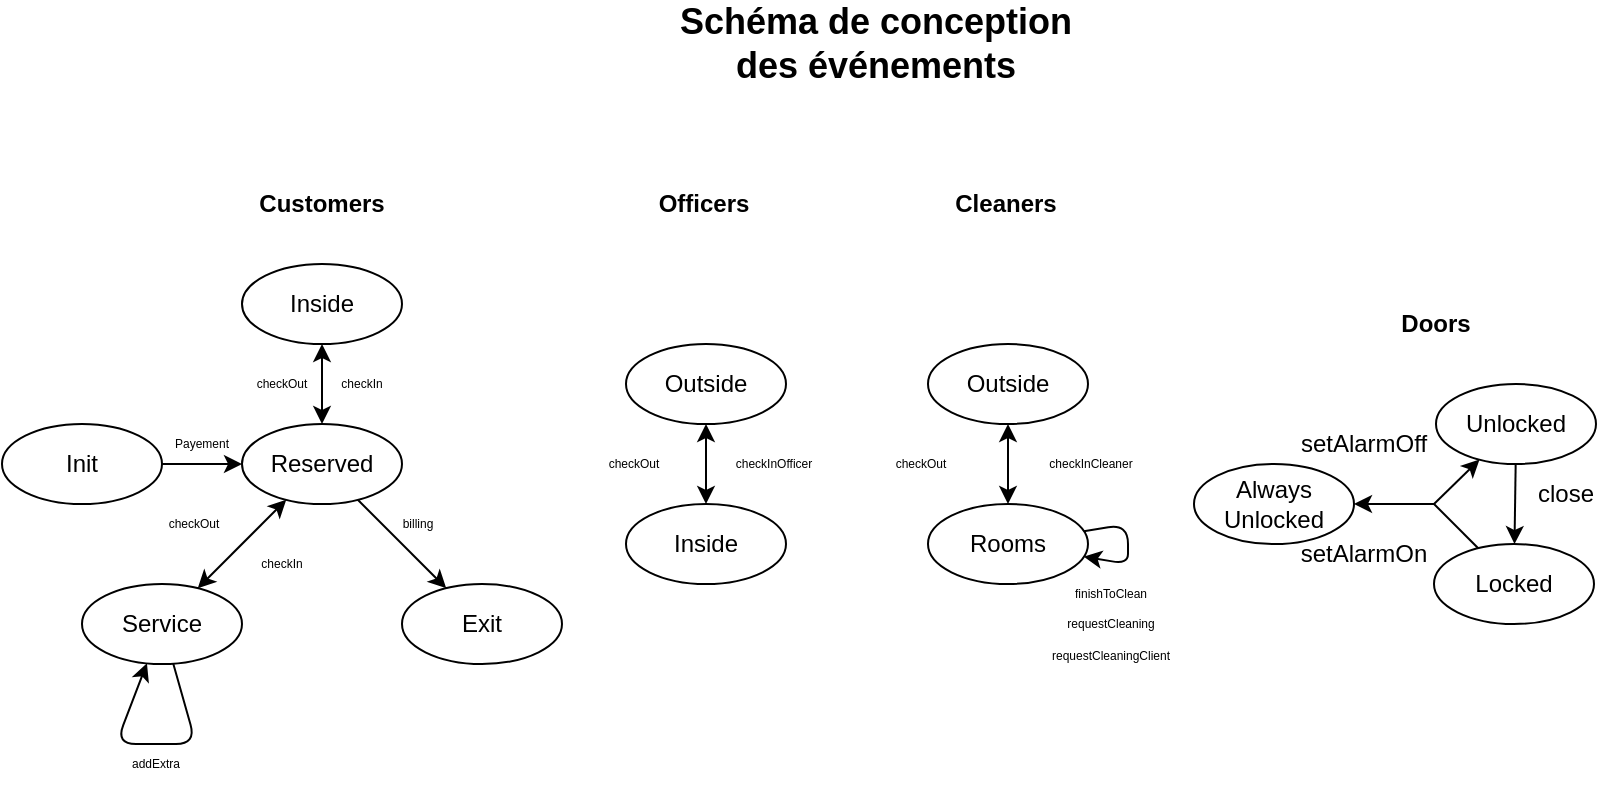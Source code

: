 <mxfile version="13.7.9" type="device"><diagram id="ZraS_0X_WGu9lrqXPS7P" name="Page-1"><mxGraphModel dx="331" dy="191" grid="0" gridSize="10" guides="1" tooltips="1" connect="1" arrows="1" fold="1" page="1" pageScale="1" pageWidth="827" pageHeight="1169" math="0" shadow="0"><root><mxCell id="0"/><mxCell id="1" parent="0"/><mxCell id="4WXW8zboLFEYp_F8zQzY-1" value="Init" style="ellipse;whiteSpace=wrap;html=1;" parent="1" vertex="1"><mxGeometry x="3" y="240" width="80" height="40" as="geometry"/></mxCell><mxCell id="4WXW8zboLFEYp_F8zQzY-2" value="Schéma de conception des événements" style="text;html=1;strokeColor=none;fillColor=none;align=center;verticalAlign=middle;whiteSpace=wrap;rounded=0;fontSize=18;fontStyle=1" parent="1" vertex="1"><mxGeometry x="330" y="40" width="220" height="20" as="geometry"/></mxCell><mxCell id="4WXW8zboLFEYp_F8zQzY-3" value="Reserved" style="ellipse;whiteSpace=wrap;html=1;" parent="1" vertex="1"><mxGeometry x="123" y="240" width="80" height="40" as="geometry"/></mxCell><mxCell id="4WXW8zboLFEYp_F8zQzY-4" value="" style="endArrow=classic;html=1;fontSize=18;" parent="1" source="4WXW8zboLFEYp_F8zQzY-1" target="4WXW8zboLFEYp_F8zQzY-3" edge="1"><mxGeometry width="50" height="50" relative="1" as="geometry"><mxPoint x="78" y="390" as="sourcePoint"/><mxPoint x="128" y="340" as="targetPoint"/></mxGeometry></mxCell><mxCell id="4WXW8zboLFEYp_F8zQzY-5" value="&lt;font style=&quot;font-size: 6px;&quot;&gt;Payement&lt;/font&gt;" style="text;html=1;strokeColor=none;fillColor=none;align=center;verticalAlign=middle;whiteSpace=wrap;rounded=0;fontSize=6;" parent="1" vertex="1"><mxGeometry x="83" y="240" width="40" height="20" as="geometry"/></mxCell><mxCell id="4WXW8zboLFEYp_F8zQzY-6" value="Inside" style="ellipse;whiteSpace=wrap;html=1;" parent="1" vertex="1"><mxGeometry x="123" y="160" width="80" height="40" as="geometry"/></mxCell><mxCell id="4WXW8zboLFEYp_F8zQzY-7" value="" style="endArrow=classic;html=1;fontSize=18;startArrow=classic;startFill=1;" parent="1" source="4WXW8zboLFEYp_F8zQzY-3" target="4WXW8zboLFEYp_F8zQzY-6" edge="1"><mxGeometry width="50" height="50" relative="1" as="geometry"><mxPoint x="133" y="190" as="sourcePoint"/><mxPoint x="173" y="190" as="targetPoint"/></mxGeometry></mxCell><mxCell id="4WXW8zboLFEYp_F8zQzY-8" value="&lt;font style=&quot;font-size: 6px;&quot;&gt;checkIn&lt;/font&gt;" style="text;html=1;strokeColor=none;fillColor=none;align=center;verticalAlign=middle;whiteSpace=wrap;rounded=0;fontSize=6;" parent="1" vertex="1"><mxGeometry x="163" y="210" width="40" height="20" as="geometry"/></mxCell><mxCell id="4WXW8zboLFEYp_F8zQzY-9" value="&lt;font style=&quot;font-size: 6px;&quot;&gt;checkOut&lt;/font&gt;" style="text;html=1;strokeColor=none;fillColor=none;align=center;verticalAlign=middle;whiteSpace=wrap;rounded=0;fontSize=6;" parent="1" vertex="1"><mxGeometry x="123" y="210" width="40" height="20" as="geometry"/></mxCell><mxCell id="4WXW8zboLFEYp_F8zQzY-10" value="Service" style="ellipse;whiteSpace=wrap;html=1;" parent="1" vertex="1"><mxGeometry x="43" y="320" width="80" height="40" as="geometry"/></mxCell><mxCell id="4WXW8zboLFEYp_F8zQzY-11" value="" style="endArrow=classic;html=1;fontSize=18;startArrow=classic;startFill=1;" parent="1" source="4WXW8zboLFEYp_F8zQzY-3" target="4WXW8zboLFEYp_F8zQzY-10" edge="1"><mxGeometry width="50" height="50" relative="1" as="geometry"><mxPoint x="206.282" y="258.906" as="sourcePoint"/><mxPoint x="259.718" y="241.094" as="targetPoint"/></mxGeometry></mxCell><mxCell id="4WXW8zboLFEYp_F8zQzY-12" value="&lt;font style=&quot;font-size: 6px&quot;&gt;checkIn&lt;/font&gt;" style="text;html=1;strokeColor=none;fillColor=none;align=center;verticalAlign=middle;whiteSpace=wrap;rounded=0;fontSize=6;" parent="1" vertex="1"><mxGeometry x="123" y="300" width="40" height="20" as="geometry"/></mxCell><mxCell id="4WXW8zboLFEYp_F8zQzY-13" value="&lt;font style=&quot;font-size: 6px&quot;&gt;checkOut&lt;/font&gt;" style="text;html=1;strokeColor=none;fillColor=none;align=center;verticalAlign=middle;whiteSpace=wrap;rounded=0;fontSize=6;" parent="1" vertex="1"><mxGeometry x="75" y="280" width="48" height="20" as="geometry"/></mxCell><mxCell id="4WXW8zboLFEYp_F8zQzY-16" value="Exit" style="ellipse;whiteSpace=wrap;html=1;" parent="1" vertex="1"><mxGeometry x="203" y="320" width="80" height="40" as="geometry"/></mxCell><mxCell id="4WXW8zboLFEYp_F8zQzY-17" value="" style="endArrow=classic;html=1;fontSize=18;" parent="1" source="4WXW8zboLFEYp_F8zQzY-3" target="4WXW8zboLFEYp_F8zQzY-16" edge="1"><mxGeometry width="50" height="50" relative="1" as="geometry"><mxPoint x="189.97" y="287.635" as="sourcePoint"/><mxPoint x="147" y="320" as="targetPoint"/></mxGeometry></mxCell><mxCell id="4WXW8zboLFEYp_F8zQzY-18" value="&lt;font style=&quot;font-size: 6px&quot;&gt;billing&lt;/font&gt;" style="text;html=1;strokeColor=none;fillColor=none;align=center;verticalAlign=middle;whiteSpace=wrap;rounded=0;fontSize=6;" parent="1" vertex="1"><mxGeometry x="201" y="280" width="20" height="20" as="geometry"/></mxCell><mxCell id="4WXW8zboLFEYp_F8zQzY-19" value="" style="endArrow=classic;html=1;fontSize=18;" parent="1" source="4WXW8zboLFEYp_F8zQzY-10" target="4WXW8zboLFEYp_F8zQzY-10" edge="1"><mxGeometry width="50" height="50" relative="1" as="geometry"><mxPoint x="237" y="329.6" as="sourcePoint"/><mxPoint x="203" y="320" as="targetPoint"/><Array as="points"><mxPoint x="100" y="400"/><mxPoint x="60" y="400"/></Array></mxGeometry></mxCell><mxCell id="4WXW8zboLFEYp_F8zQzY-20" value="addExtra" style="text;html=1;strokeColor=none;fillColor=none;align=center;verticalAlign=middle;whiteSpace=wrap;rounded=0;fontSize=6;" parent="1" vertex="1"><mxGeometry x="60" y="400" width="40" height="20" as="geometry"/></mxCell><mxCell id="4WXW8zboLFEYp_F8zQzY-21" value="&lt;font style=&quot;font-size: 12px&quot;&gt;&lt;b&gt;Customers&lt;/b&gt;&lt;/font&gt;" style="text;html=1;strokeColor=none;fillColor=none;align=center;verticalAlign=middle;whiteSpace=wrap;rounded=0;fontSize=6;" parent="1" vertex="1"><mxGeometry x="123" y="120" width="80" height="20" as="geometry"/></mxCell><mxCell id="4WXW8zboLFEYp_F8zQzY-22" value="&lt;font style=&quot;font-size: 12px&quot;&gt;&lt;b&gt;Officers&lt;/b&gt;&lt;/font&gt;" style="text;html=1;strokeColor=none;fillColor=none;align=center;verticalAlign=middle;whiteSpace=wrap;rounded=0;fontSize=6;" parent="1" vertex="1"><mxGeometry x="329" y="120" width="50" height="20" as="geometry"/></mxCell><mxCell id="4WXW8zboLFEYp_F8zQzY-23" value="&lt;font style=&quot;font-size: 12px&quot;&gt;&lt;b&gt;Cleaners&lt;/b&gt;&lt;/font&gt;" style="text;html=1;strokeColor=none;fillColor=none;align=center;verticalAlign=middle;whiteSpace=wrap;rounded=0;fontSize=6;" parent="1" vertex="1"><mxGeometry x="465" y="120" width="80" height="20" as="geometry"/></mxCell><mxCell id="4WXW8zboLFEYp_F8zQzY-25" value="Outside" style="ellipse;whiteSpace=wrap;html=1;" parent="1" vertex="1"><mxGeometry x="315" y="200" width="80" height="40" as="geometry"/></mxCell><mxCell id="4WXW8zboLFEYp_F8zQzY-26" value="Inside" style="ellipse;whiteSpace=wrap;html=1;" parent="1" vertex="1"><mxGeometry x="315" y="280" width="80" height="40" as="geometry"/></mxCell><mxCell id="4WXW8zboLFEYp_F8zQzY-27" value="" style="endArrow=classic;html=1;fontSize=18;startArrow=classic;startFill=1;" parent="1" source="4WXW8zboLFEYp_F8zQzY-25" target="4WXW8zboLFEYp_F8zQzY-26" edge="1"><mxGeometry width="50" height="50" relative="1" as="geometry"><mxPoint x="107.111" y="287.889" as="sourcePoint"/><mxPoint x="62.889" y="332.111" as="targetPoint"/></mxGeometry></mxCell><mxCell id="4WXW8zboLFEYp_F8zQzY-28" value="&lt;font style=&quot;font-size: 6px&quot;&gt;checkInOfficer&lt;/font&gt;" style="text;html=1;strokeColor=none;fillColor=none;align=center;verticalAlign=middle;whiteSpace=wrap;rounded=0;fontSize=6;" parent="1" vertex="1"><mxGeometry x="369" y="250" width="40" height="20" as="geometry"/></mxCell><mxCell id="4WXW8zboLFEYp_F8zQzY-29" value="&lt;font style=&quot;font-size: 6px&quot;&gt;checkOut&lt;/font&gt;" style="text;html=1;strokeColor=none;fillColor=none;align=center;verticalAlign=middle;whiteSpace=wrap;rounded=0;fontSize=6;" parent="1" vertex="1"><mxGeometry x="299" y="250" width="40" height="20" as="geometry"/></mxCell><mxCell id="4WXW8zboLFEYp_F8zQzY-30" value="Outside" style="ellipse;whiteSpace=wrap;html=1;" parent="1" vertex="1"><mxGeometry x="466" y="200" width="80" height="40" as="geometry"/></mxCell><mxCell id="4WXW8zboLFEYp_F8zQzY-31" value="Rooms" style="ellipse;whiteSpace=wrap;html=1;" parent="1" vertex="1"><mxGeometry x="466" y="280" width="80" height="40" as="geometry"/></mxCell><mxCell id="4WXW8zboLFEYp_F8zQzY-32" value="" style="endArrow=classic;html=1;fontSize=18;startArrow=classic;startFill=1;fontStyle=1" parent="1" source="4WXW8zboLFEYp_F8zQzY-30" target="4WXW8zboLFEYp_F8zQzY-31" edge="1"><mxGeometry width="50" height="50" relative="1" as="geometry"><mxPoint x="258.111" y="287.889" as="sourcePoint"/><mxPoint x="213.889" y="332.111" as="targetPoint"/></mxGeometry></mxCell><mxCell id="4WXW8zboLFEYp_F8zQzY-33" value="&lt;font style=&quot;font-size: 6px&quot;&gt;checkInCleaner&lt;/font&gt;" style="text;html=1;strokeColor=none;fillColor=none;align=center;verticalAlign=middle;whiteSpace=wrap;rounded=0;fontSize=6;" parent="1" vertex="1"><mxGeometry x="520" y="250" width="55" height="20" as="geometry"/></mxCell><mxCell id="4WXW8zboLFEYp_F8zQzY-34" value="&lt;font style=&quot;font-size: 6px&quot;&gt;checkOut&lt;/font&gt;" style="text;html=1;strokeColor=none;fillColor=none;align=center;verticalAlign=middle;whiteSpace=wrap;rounded=0;fontSize=6;" parent="1" vertex="1"><mxGeometry x="435" y="250" width="55" height="20" as="geometry"/></mxCell><mxCell id="4WXW8zboLFEYp_F8zQzY-38" value="&lt;font style=&quot;font-size: 12px;&quot;&gt;setAlarmOff&lt;/font&gt;" style="text;html=1;strokeColor=none;fillColor=none;align=center;verticalAlign=middle;whiteSpace=wrap;rounded=0;fontSize=12;" parent="1" vertex="1"><mxGeometry x="664" y="240" width="40" height="20" as="geometry"/></mxCell><mxCell id="4WXW8zboLFEYp_F8zQzY-39" value="&lt;font style=&quot;font-size: 12px;&quot;&gt;setAlarmOn&lt;/font&gt;" style="text;html=1;strokeColor=none;fillColor=none;align=center;verticalAlign=middle;whiteSpace=wrap;rounded=0;fontSize=12;" parent="1" vertex="1"><mxGeometry x="669" y="295" width="30" height="20" as="geometry"/></mxCell><mxCell id="4WXW8zboLFEYp_F8zQzY-40" value="&lt;font style=&quot;font-size: 12px&quot;&gt;&lt;b&gt;Doors&lt;/b&gt;&lt;/font&gt;" style="text;html=1;strokeColor=none;fillColor=none;align=center;verticalAlign=middle;whiteSpace=wrap;rounded=0;fontSize=6;" parent="1" vertex="1"><mxGeometry x="695" y="180" width="50" height="20" as="geometry"/></mxCell><mxCell id="4WXW8zboLFEYp_F8zQzY-41" value="Locked" style="ellipse;whiteSpace=wrap;html=1;" parent="1" vertex="1"><mxGeometry x="719" y="300" width="80" height="40" as="geometry"/></mxCell><mxCell id="4WXW8zboLFEYp_F8zQzY-42" value="Unlocked" style="ellipse;whiteSpace=wrap;html=1;" parent="1" vertex="1"><mxGeometry x="720" y="220" width="80" height="40" as="geometry"/></mxCell><mxCell id="4WXW8zboLFEYp_F8zQzY-43" value="" style="endArrow=classic;html=1;fontSize=18;startArrow=none;startFill=0;" parent="1" source="4WXW8zboLFEYp_F8zQzY-42" target="4WXW8zboLFEYp_F8zQzY-41" edge="1"><mxGeometry width="50" height="50" relative="1" as="geometry"><mxPoint x="772.5" y="270" as="sourcePoint"/><mxPoint x="772.5" y="310" as="targetPoint"/></mxGeometry></mxCell><mxCell id="4WXW8zboLFEYp_F8zQzY-44" value="close" style="text;html=1;strokeColor=none;fillColor=none;align=center;verticalAlign=middle;whiteSpace=wrap;rounded=0;" parent="1" vertex="1"><mxGeometry x="770" y="270" width="30" height="10" as="geometry"/></mxCell><mxCell id="tt6yVCI2ieGNVAwPAmW2-2" value="Always Unlocked" style="ellipse;whiteSpace=wrap;html=1;" parent="1" vertex="1"><mxGeometry x="599" y="260" width="80" height="40" as="geometry"/></mxCell><mxCell id="tt6yVCI2ieGNVAwPAmW2-3" value="" style="endArrow=classic;html=1;" parent="1" target="tt6yVCI2ieGNVAwPAmW2-2" edge="1"><mxGeometry width="50" height="50" relative="1" as="geometry"><mxPoint x="719" y="280" as="sourcePoint"/><mxPoint x="719" y="200" as="targetPoint"/></mxGeometry></mxCell><mxCell id="tt6yVCI2ieGNVAwPAmW2-4" value="" style="endArrow=classic;html=1;" parent="1" target="4WXW8zboLFEYp_F8zQzY-42" edge="1"><mxGeometry width="50" height="50" relative="1" as="geometry"><mxPoint x="719" y="280" as="sourcePoint"/><mxPoint x="709" y="250" as="targetPoint"/></mxGeometry></mxCell><mxCell id="tt6yVCI2ieGNVAwPAmW2-5" value="" style="endArrow=none;html=1;endFill=0;" parent="1" target="4WXW8zboLFEYp_F8zQzY-41" edge="1"><mxGeometry width="50" height="50" relative="1" as="geometry"><mxPoint x="719" y="280" as="sourcePoint"/><mxPoint x="754.365" y="254.694" as="targetPoint"/></mxGeometry></mxCell><mxCell id="DFPfAd17l3Z98CVX4gny-1" value="" style="endArrow=classic;html=1;fontSize=18;startArrow=none;startFill=0;" parent="1" source="4WXW8zboLFEYp_F8zQzY-31" target="4WXW8zboLFEYp_F8zQzY-31" edge="1"><mxGeometry width="50" height="50" relative="1" as="geometry"><mxPoint x="560" y="370" as="sourcePoint"/><mxPoint x="560" y="410" as="targetPoint"/></mxGeometry></mxCell><mxCell id="DFPfAd17l3Z98CVX4gny-2" value="&lt;font style=&quot;font-size: 6px&quot;&gt;finishToClean&lt;/font&gt;" style="text;html=1;strokeColor=none;fillColor=none;align=center;verticalAlign=middle;whiteSpace=wrap;rounded=0;fontSize=6;" parent="1" vertex="1"><mxGeometry x="530" y="319.5" width="55" height="10" as="geometry"/></mxCell><mxCell id="DFPfAd17l3Z98CVX4gny-4" value="&lt;font style=&quot;font-size: 6px&quot;&gt;requestCleaning&lt;/font&gt;" style="text;html=1;strokeColor=none;fillColor=none;align=center;verticalAlign=middle;whiteSpace=wrap;rounded=0;fontSize=6;" parent="1" vertex="1"><mxGeometry x="530" y="334.5" width="55" height="10" as="geometry"/></mxCell><mxCell id="DFPfAd17l3Z98CVX4gny-5" value="&lt;font style=&quot;font-size: 6px&quot;&gt;requestCleaningClient&lt;/font&gt;" style="text;html=1;strokeColor=none;fillColor=none;align=center;verticalAlign=middle;whiteSpace=wrap;rounded=0;fontSize=6;" parent="1" vertex="1"><mxGeometry x="530" y="350.5" width="55" height="10" as="geometry"/></mxCell></root></mxGraphModel></diagram></mxfile>